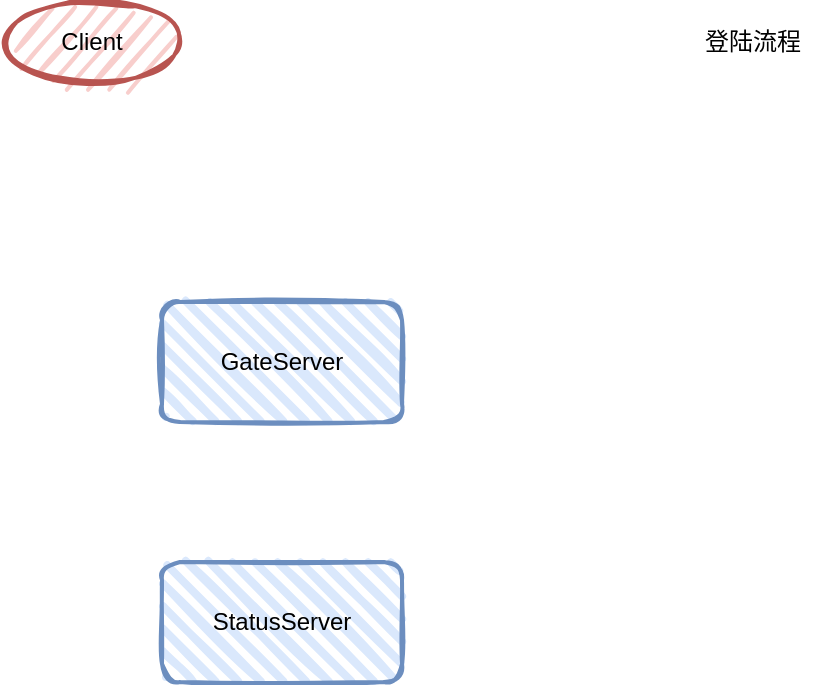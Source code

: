 <mxfile version="24.7.17">
  <diagram name="第 1 页" id="Xf1fxZ_Qx_DVxWE_wKGi">
    <mxGraphModel dx="1434" dy="738" grid="1" gridSize="10" guides="1" tooltips="1" connect="1" arrows="1" fold="1" page="1" pageScale="1" pageWidth="827" pageHeight="1169" math="0" shadow="0">
      <root>
        <mxCell id="0" />
        <mxCell id="1" parent="0" />
        <mxCell id="l3XLrASRTkj1tUgQjpMN-1" value="GateServer" style="rounded=1;whiteSpace=wrap;html=1;strokeWidth=2;fillWeight=4;hachureGap=8;hachureAngle=45;fillColor=#dae8fc;sketch=1;strokeColor=#6c8ebf;" vertex="1" parent="1">
          <mxGeometry x="200" y="180" width="120" height="60" as="geometry" />
        </mxCell>
        <mxCell id="l3XLrASRTkj1tUgQjpMN-2" value="登陆流程" style="text;html=1;align=center;verticalAlign=middle;resizable=0;points=[];autosize=1;strokeColor=none;fillColor=none;" vertex="1" parent="1">
          <mxGeometry x="460" y="35" width="70" height="30" as="geometry" />
        </mxCell>
        <mxCell id="l3XLrASRTkj1tUgQjpMN-3" value="Client" style="ellipse;whiteSpace=wrap;html=1;strokeWidth=2;fillWeight=2;hachureGap=8;fillColor=#f8cecc;fillStyle=dots;sketch=1;strokeColor=#b85450;" vertex="1" parent="1">
          <mxGeometry x="120" y="30" width="90" height="40" as="geometry" />
        </mxCell>
        <mxCell id="l3XLrASRTkj1tUgQjpMN-4" value="StatusServer" style="rounded=1;whiteSpace=wrap;html=1;strokeWidth=2;fillWeight=4;hachureGap=8;hachureAngle=45;fillColor=#dae8fc;sketch=1;strokeColor=#6c8ebf;" vertex="1" parent="1">
          <mxGeometry x="200" y="310" width="120" height="60" as="geometry" />
        </mxCell>
      </root>
    </mxGraphModel>
  </diagram>
</mxfile>
